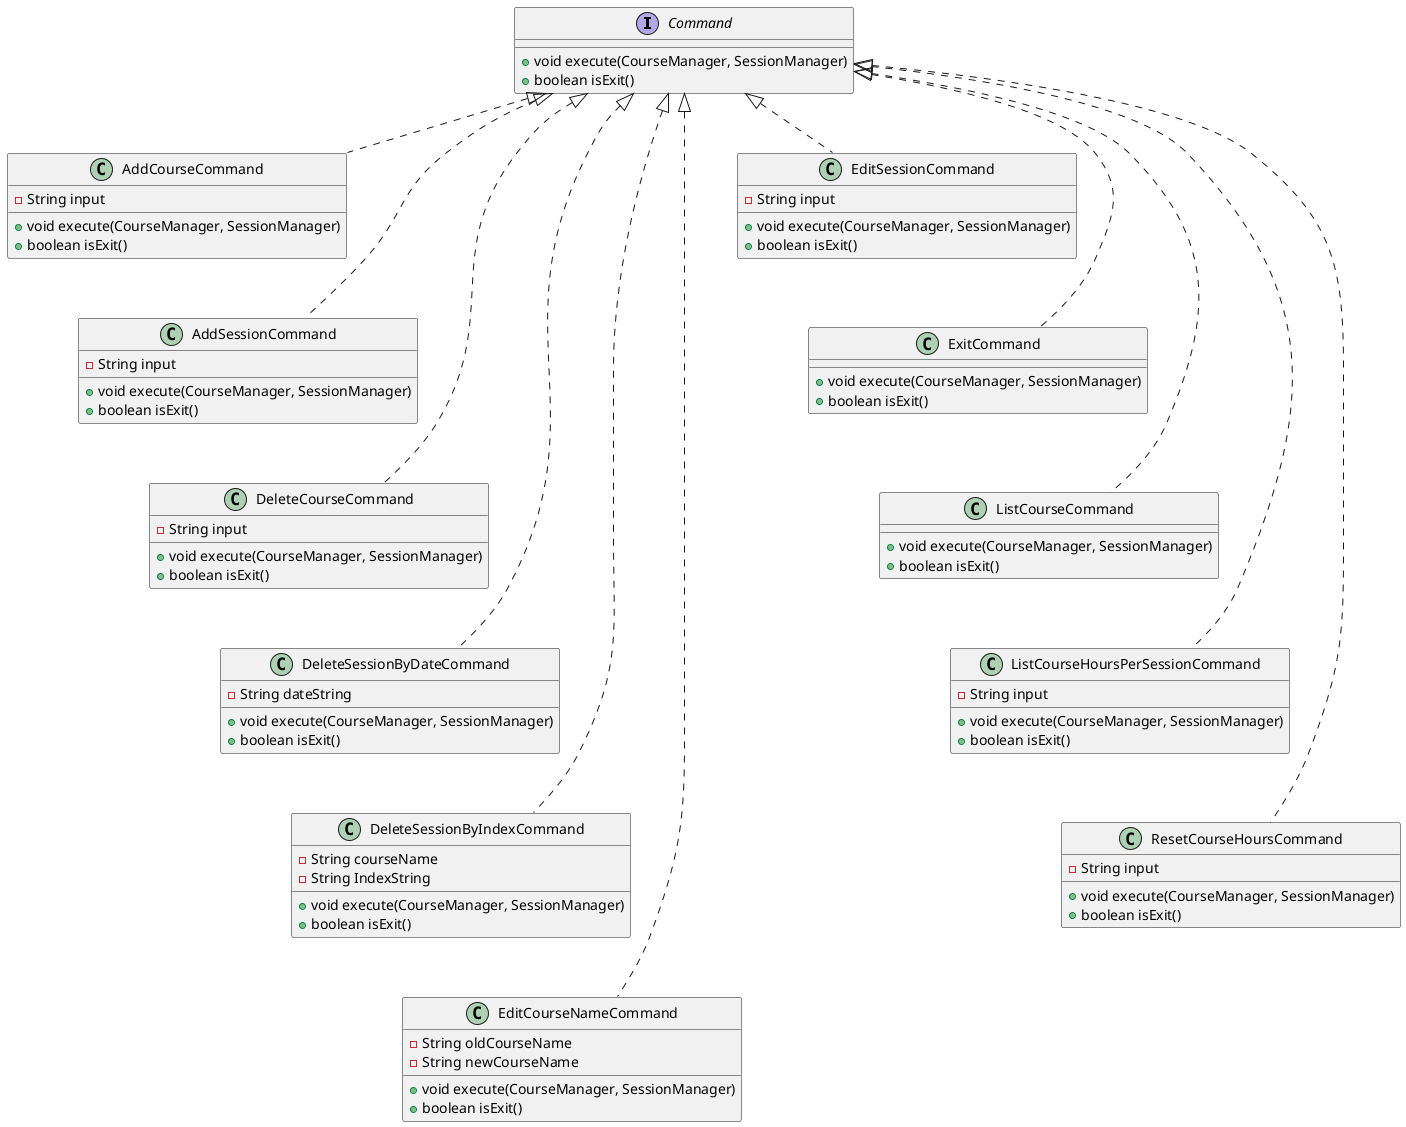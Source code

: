 @startuml
'https://plantuml.com/class-diagram

interface Command {
    + void execute(CourseManager, SessionManager)
    + boolean isExit()
}

class AddCourseCommand {
    - String input
    + void execute(CourseManager, SessionManager)
    + boolean isExit()
}

class AddSessionCommand {
    - String input
    + void execute(CourseManager, SessionManager)
    + boolean isExit()
}

class DeleteCourseCommand {
    - String input
    + void execute(CourseManager, SessionManager)
    + boolean isExit()
}

class DeleteSessionByDateCommand {
    - String dateString
    + void execute(CourseManager, SessionManager)
    + boolean isExit()
}

class DeleteSessionByIndexCommand {
    - String courseName
    - String IndexString
    + void execute(CourseManager, SessionManager)
    + boolean isExit()
}

class EditCourseNameCommand {
    - String oldCourseName
    - String newCourseName
    + void execute(CourseManager, SessionManager)
    + boolean isExit()
}

class EditSessionCommand {
    - String input
    + void execute(CourseManager, SessionManager)
    + boolean isExit()
}

class ExitCommand {
    + void execute(CourseManager, SessionManager)
    + boolean isExit()
}

class ListCourseCommand {
    + void execute(CourseManager, SessionManager)
    + boolean isExit()
}

class ListCourseHoursPerSessionCommand {
    - String input
    + void execute(CourseManager, SessionManager)
    + boolean isExit()
}

class ResetCourseHoursCommand {
    - String input
    + void execute(CourseManager, SessionManager)
    + boolean isExit()
}

AddCourseCommand -[hidden]down- AddSessionCommand
AddSessionCommand -[hidden]down- DeleteCourseCommand
DeleteCourseCommand -[hidden]down- DeleteSessionByDateCommand
DeleteSessionByDateCommand -[hidden]down- DeleteSessionByIndexCommand
DeleteSessionByIndexCommand -[hidden]down- EditCourseNameCommand

EditSessionCommand -[hidden]down- ExitCommand
ExitCommand -[hidden]down- ListCourseCommand
ListCourseCommand -[hidden]down- ListCourseHoursPerSessionCommand
ListCourseHoursPerSessionCommand -[hidden]down- ResetCourseHoursCommand

AddCourseCommand .up.|> Command
AddSessionCommand .up.|> Command
DeleteCourseCommand .up.|> Command
DeleteSessionByDateCommand .up.|> Command
DeleteSessionByIndexCommand .up.|> Command
EditCourseNameCommand .up.|> Command

EditSessionCommand .up.|> Command
ExitCommand .up.|> Command
ListCourseCommand .up.|> Command
ListCourseHoursPerSessionCommand .up.|> Command
ResetCourseHoursCommand .up.|> Command


@enduml